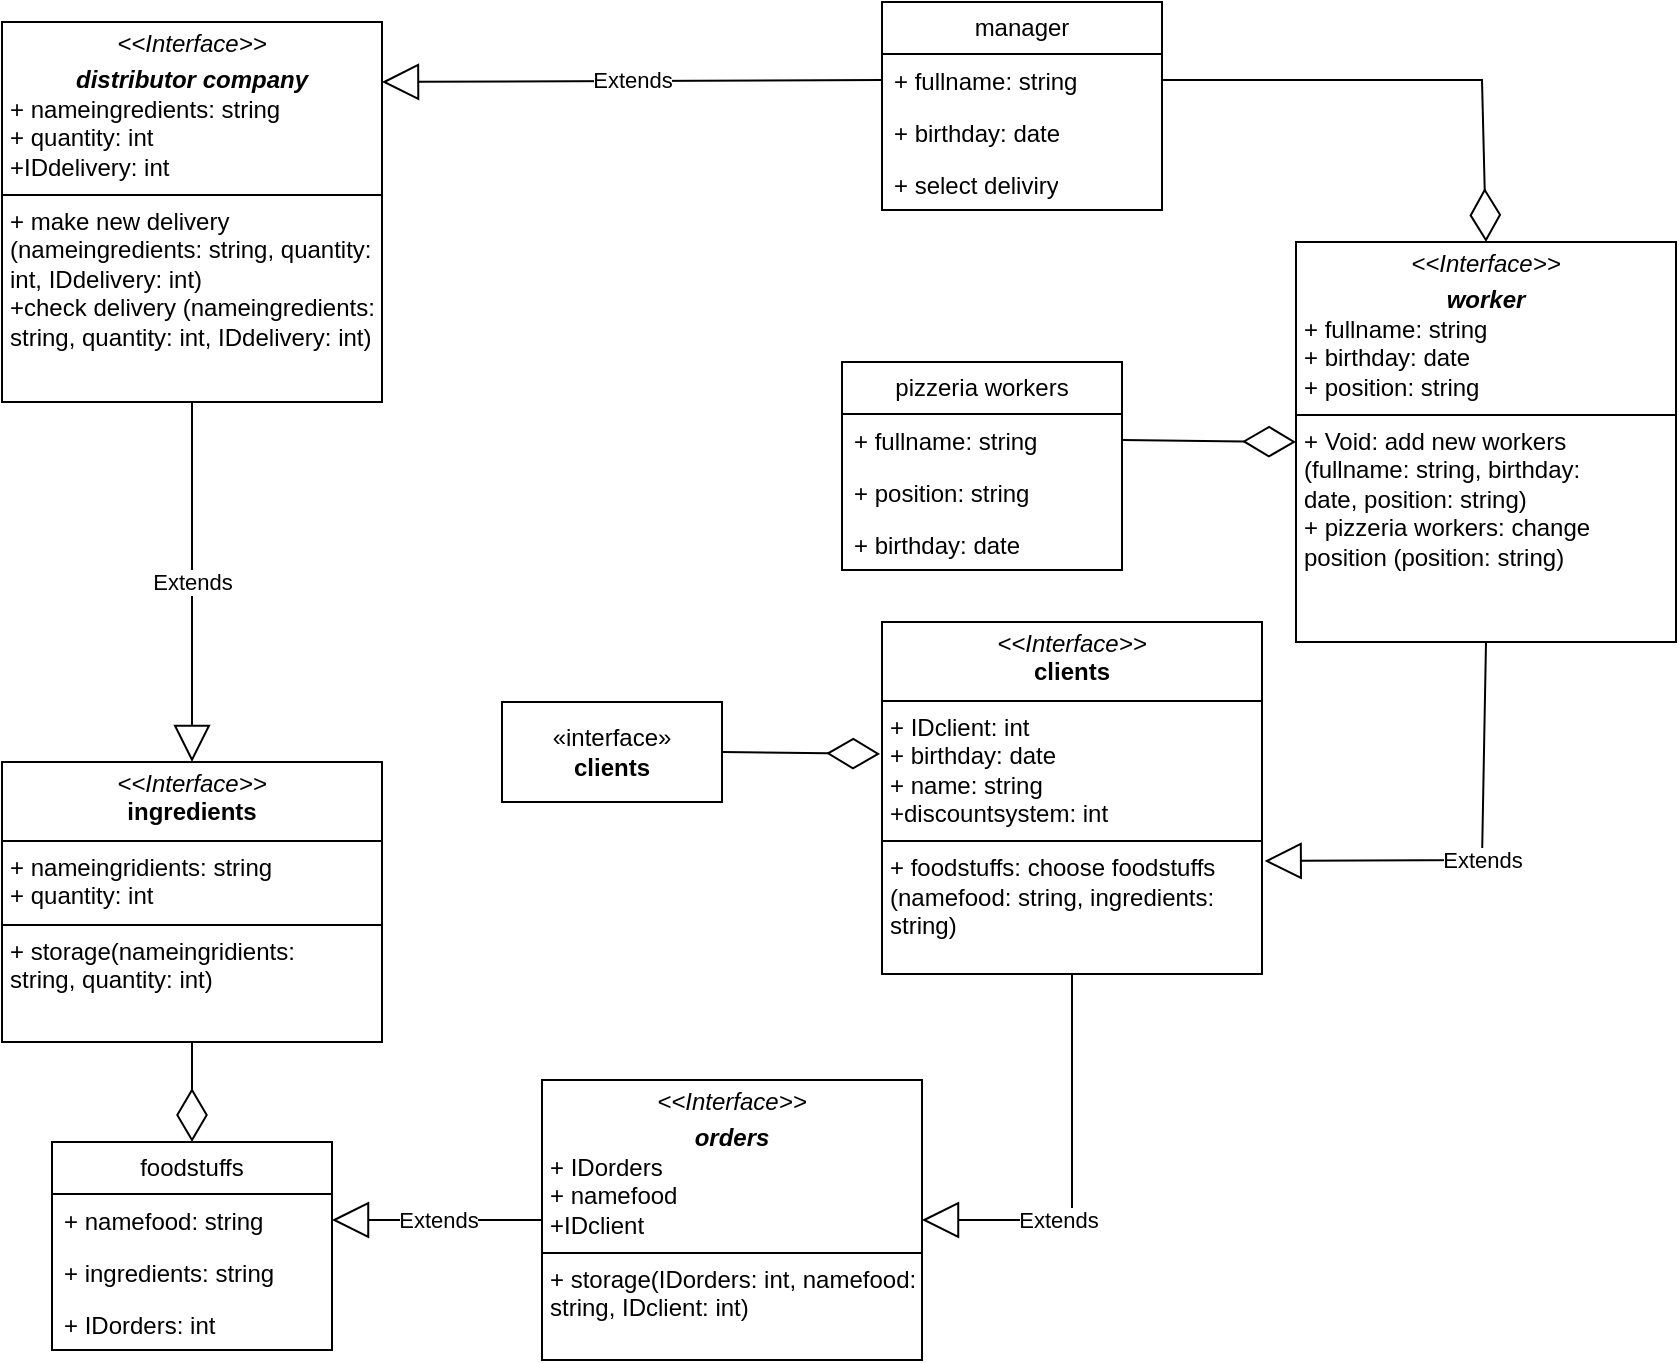 <mxfile version="24.2.5" type="device">
  <diagram id="C5RBs43oDa-KdzZeNtuy" name="Page-1">
    <mxGraphModel dx="1674" dy="780" grid="1" gridSize="10" guides="1" tooltips="1" connect="1" arrows="1" fold="1" page="1" pageScale="2" pageWidth="827" pageHeight="1169" math="0" shadow="0">
      <root>
        <mxCell id="WIyWlLk6GJQsqaUBKTNV-0" />
        <mxCell id="WIyWlLk6GJQsqaUBKTNV-1" parent="WIyWlLk6GJQsqaUBKTNV-0" />
        <mxCell id="GAqUOzcKo8ZWnfHHUoRW-12" value="&lt;p style=&quot;margin:0px;margin-top:4px;text-align:center;&quot;&gt;&lt;i&gt;&amp;lt;&amp;lt;Interface&amp;gt;&amp;gt;&lt;/i&gt;&lt;/p&gt;&lt;p style=&quot;margin:0px;margin-top:4px;text-align:center;&quot;&gt;&lt;i&gt;&lt;b&gt;worker&lt;/b&gt;&lt;/i&gt;&lt;br&gt;&lt;/p&gt;&lt;p style=&quot;margin:0px;margin-left:4px;&quot;&gt;+ fullname: string&lt;br&gt;+ birthday: date&lt;/p&gt;&lt;p style=&quot;margin:0px;margin-left:4px;&quot;&gt;+ position: string&lt;/p&gt;&lt;hr size=&quot;1&quot; style=&quot;border-style:solid;&quot;&gt;&lt;p style=&quot;margin:0px;margin-left:4px;&quot;&gt;+ Void: add new workers (&lt;span style=&quot;background-color: initial;&quot;&gt;fullname: string,&amp;nbsp;&lt;/span&gt;&lt;span style=&quot;background-color: initial;&quot;&gt;birthday: date,&amp;nbsp;&lt;/span&gt;&lt;span style=&quot;background-color: initial;&quot;&gt;position: string)&lt;/span&gt;&lt;/p&gt;&lt;p style=&quot;margin:0px;margin-left:4px;&quot;&gt;+ pizzeria workers: change position (position: string)&lt;/p&gt;" style="verticalAlign=top;align=left;overflow=fill;html=1;whiteSpace=wrap;" parent="WIyWlLk6GJQsqaUBKTNV-1" vertex="1">
          <mxGeometry x="827" y="320" width="190" height="200" as="geometry" />
        </mxCell>
        <mxCell id="GAqUOzcKo8ZWnfHHUoRW-13" value="foodstuffs" style="swimlane;fontStyle=0;childLayout=stackLayout;horizontal=1;startSize=26;fillColor=none;horizontalStack=0;resizeParent=1;resizeParentMax=0;resizeLast=0;collapsible=1;marginBottom=0;whiteSpace=wrap;html=1;" parent="WIyWlLk6GJQsqaUBKTNV-1" vertex="1">
          <mxGeometry x="205" y="770" width="140" height="104" as="geometry" />
        </mxCell>
        <mxCell id="GAqUOzcKo8ZWnfHHUoRW-14" value="+ namefood: string" style="text;strokeColor=none;fillColor=none;align=left;verticalAlign=top;spacingLeft=4;spacingRight=4;overflow=hidden;rotatable=0;points=[[0,0.5],[1,0.5]];portConstraint=eastwest;whiteSpace=wrap;html=1;" parent="GAqUOzcKo8ZWnfHHUoRW-13" vertex="1">
          <mxGeometry y="26" width="140" height="26" as="geometry" />
        </mxCell>
        <mxCell id="GAqUOzcKo8ZWnfHHUoRW-15" value="+ ingredients: string" style="text;strokeColor=none;fillColor=none;align=left;verticalAlign=top;spacingLeft=4;spacingRight=4;overflow=hidden;rotatable=0;points=[[0,0.5],[1,0.5]];portConstraint=eastwest;whiteSpace=wrap;html=1;" parent="GAqUOzcKo8ZWnfHHUoRW-13" vertex="1">
          <mxGeometry y="52" width="140" height="26" as="geometry" />
        </mxCell>
        <mxCell id="GAqUOzcKo8ZWnfHHUoRW-16" value="+ IDorders: int" style="text;strokeColor=none;fillColor=none;align=left;verticalAlign=top;spacingLeft=4;spacingRight=4;overflow=hidden;rotatable=0;points=[[0,0.5],[1,0.5]];portConstraint=eastwest;whiteSpace=wrap;html=1;" parent="GAqUOzcKo8ZWnfHHUoRW-13" vertex="1">
          <mxGeometry y="78" width="140" height="26" as="geometry" />
        </mxCell>
        <mxCell id="GAqUOzcKo8ZWnfHHUoRW-17" value="&lt;p style=&quot;margin:0px;margin-top:4px;text-align:center;&quot;&gt;&lt;i&gt;&amp;lt;&amp;lt;Interface&amp;gt;&amp;gt;&lt;/i&gt;&lt;br&gt;&lt;b&gt;ingredients&lt;/b&gt;&lt;/p&gt;&lt;hr size=&quot;1&quot; style=&quot;border-style:solid;&quot;&gt;&lt;p style=&quot;margin:0px;margin-left:4px;&quot;&gt;+ nameingridients: string&lt;br&gt;+ quantity: int&lt;/p&gt;&lt;hr size=&quot;1&quot; style=&quot;border-style:solid;&quot;&gt;&lt;p style=&quot;margin:0px;margin-left:4px;&quot;&gt;+ storage(&lt;span style=&quot;background-color: initial;&quot;&gt;nameingridients: string,&amp;nbsp;&lt;/span&gt;&lt;span style=&quot;background-color: initial;&quot;&gt;quantity: int)&lt;/span&gt;&lt;span style=&quot;background-color: initial;&quot;&gt;&lt;br&gt;&lt;/span&gt;&lt;/p&gt;" style="verticalAlign=top;align=left;overflow=fill;html=1;whiteSpace=wrap;" parent="WIyWlLk6GJQsqaUBKTNV-1" vertex="1">
          <mxGeometry x="180" y="580" width="190" height="140" as="geometry" />
        </mxCell>
        <mxCell id="GAqUOzcKo8ZWnfHHUoRW-22" value="" style="endArrow=diamondThin;endFill=0;endSize=24;html=1;rounded=0;exitX=0.5;exitY=1;exitDx=0;exitDy=0;entryX=0.5;entryY=0;entryDx=0;entryDy=0;" parent="WIyWlLk6GJQsqaUBKTNV-1" source="GAqUOzcKo8ZWnfHHUoRW-17" target="GAqUOzcKo8ZWnfHHUoRW-13" edge="1">
          <mxGeometry width="160" relative="1" as="geometry">
            <mxPoint x="530" y="403" as="sourcePoint" />
            <mxPoint x="275" y="790" as="targetPoint" />
          </mxGeometry>
        </mxCell>
        <mxCell id="GAqUOzcKo8ZWnfHHUoRW-24" value="&lt;p style=&quot;margin:0px;margin-top:4px;text-align:center;&quot;&gt;&lt;i&gt;&amp;lt;&amp;lt;Interface&amp;gt;&amp;gt;&lt;/i&gt;&lt;/p&gt;&lt;p style=&quot;margin:0px;margin-top:4px;text-align:center;&quot;&gt;&lt;i&gt;&lt;b&gt;orders&lt;/b&gt;&lt;/i&gt;&lt;br&gt;&lt;/p&gt;&lt;p style=&quot;margin:0px;margin-left:4px;&quot;&gt;+ IDorders&lt;br&gt;+ namefood&lt;/p&gt;&lt;p style=&quot;margin:0px;margin-left:4px;&quot;&gt;&lt;span style=&quot;background-color: initial;&quot;&gt;+IDclient&lt;/span&gt;&lt;/p&gt;&lt;hr size=&quot;1&quot; style=&quot;border-style:solid;&quot;&gt;&lt;p style=&quot;margin:0px;margin-left:4px;&quot;&gt;+ storage(IDorders: int, namefood: string, IDclient: int)&lt;br&gt;&lt;/p&gt;" style="verticalAlign=top;align=left;overflow=fill;html=1;whiteSpace=wrap;" parent="WIyWlLk6GJQsqaUBKTNV-1" vertex="1">
          <mxGeometry x="450" y="739" width="190" height="140" as="geometry" />
        </mxCell>
        <mxCell id="GAqUOzcKo8ZWnfHHUoRW-25" value="Extends" style="endArrow=block;endSize=16;endFill=0;html=1;rounded=0;exitX=0;exitY=0.5;exitDx=0;exitDy=0;entryX=1;entryY=0.5;entryDx=0;entryDy=0;" parent="WIyWlLk6GJQsqaUBKTNV-1" source="GAqUOzcKo8ZWnfHHUoRW-24" target="GAqUOzcKo8ZWnfHHUoRW-14" edge="1">
          <mxGeometry width="160" relative="1" as="geometry">
            <mxPoint x="360" y="440" as="sourcePoint" />
            <mxPoint x="520" y="440" as="targetPoint" />
          </mxGeometry>
        </mxCell>
        <mxCell id="GAqUOzcKo8ZWnfHHUoRW-26" value="manager" style="swimlane;fontStyle=0;childLayout=stackLayout;horizontal=1;startSize=26;fillColor=none;horizontalStack=0;resizeParent=1;resizeParentMax=0;resizeLast=0;collapsible=1;marginBottom=0;whiteSpace=wrap;html=1;" parent="WIyWlLk6GJQsqaUBKTNV-1" vertex="1">
          <mxGeometry x="620" y="200" width="140" height="104" as="geometry" />
        </mxCell>
        <mxCell id="GAqUOzcKo8ZWnfHHUoRW-27" value="+ fullname: string" style="text;strokeColor=none;fillColor=none;align=left;verticalAlign=top;spacingLeft=4;spacingRight=4;overflow=hidden;rotatable=0;points=[[0,0.5],[1,0.5]];portConstraint=eastwest;whiteSpace=wrap;html=1;" parent="GAqUOzcKo8ZWnfHHUoRW-26" vertex="1">
          <mxGeometry y="26" width="140" height="26" as="geometry" />
        </mxCell>
        <mxCell id="GAqUOzcKo8ZWnfHHUoRW-28" value="+ birthday: date" style="text;strokeColor=none;fillColor=none;align=left;verticalAlign=top;spacingLeft=4;spacingRight=4;overflow=hidden;rotatable=0;points=[[0,0.5],[1,0.5]];portConstraint=eastwest;whiteSpace=wrap;html=1;" parent="GAqUOzcKo8ZWnfHHUoRW-26" vertex="1">
          <mxGeometry y="52" width="140" height="26" as="geometry" />
        </mxCell>
        <mxCell id="GAqUOzcKo8ZWnfHHUoRW-29" value="+ select deliviry" style="text;strokeColor=none;fillColor=none;align=left;verticalAlign=top;spacingLeft=4;spacingRight=4;overflow=hidden;rotatable=0;points=[[0,0.5],[1,0.5]];portConstraint=eastwest;whiteSpace=wrap;html=1;" parent="GAqUOzcKo8ZWnfHHUoRW-26" vertex="1">
          <mxGeometry y="78" width="140" height="26" as="geometry" />
        </mxCell>
        <mxCell id="GAqUOzcKo8ZWnfHHUoRW-30" value="pizzeria workers" style="swimlane;fontStyle=0;childLayout=stackLayout;horizontal=1;startSize=26;fillColor=none;horizontalStack=0;resizeParent=1;resizeParentMax=0;resizeLast=0;collapsible=1;marginBottom=0;whiteSpace=wrap;html=1;" parent="WIyWlLk6GJQsqaUBKTNV-1" vertex="1">
          <mxGeometry x="600" y="380" width="140" height="104" as="geometry" />
        </mxCell>
        <mxCell id="GAqUOzcKo8ZWnfHHUoRW-31" value="+ fullname: string" style="text;strokeColor=none;fillColor=none;align=left;verticalAlign=top;spacingLeft=4;spacingRight=4;overflow=hidden;rotatable=0;points=[[0,0.5],[1,0.5]];portConstraint=eastwest;whiteSpace=wrap;html=1;" parent="GAqUOzcKo8ZWnfHHUoRW-30" vertex="1">
          <mxGeometry y="26" width="140" height="26" as="geometry" />
        </mxCell>
        <mxCell id="GAqUOzcKo8ZWnfHHUoRW-32" value="+ position: string" style="text;strokeColor=none;fillColor=none;align=left;verticalAlign=top;spacingLeft=4;spacingRight=4;overflow=hidden;rotatable=0;points=[[0,0.5],[1,0.5]];portConstraint=eastwest;whiteSpace=wrap;html=1;" parent="GAqUOzcKo8ZWnfHHUoRW-30" vertex="1">
          <mxGeometry y="52" width="140" height="26" as="geometry" />
        </mxCell>
        <mxCell id="GAqUOzcKo8ZWnfHHUoRW-33" value="+ birthday: date" style="text;strokeColor=none;fillColor=none;align=left;verticalAlign=top;spacingLeft=4;spacingRight=4;overflow=hidden;rotatable=0;points=[[0,0.5],[1,0.5]];portConstraint=eastwest;whiteSpace=wrap;html=1;" parent="GAqUOzcKo8ZWnfHHUoRW-30" vertex="1">
          <mxGeometry y="78" width="140" height="26" as="geometry" />
        </mxCell>
        <mxCell id="GAqUOzcKo8ZWnfHHUoRW-34" value="" style="endArrow=diamondThin;endFill=0;endSize=24;html=1;rounded=0;entryX=0.5;entryY=0;entryDx=0;entryDy=0;exitX=1;exitY=0.5;exitDx=0;exitDy=0;" parent="WIyWlLk6GJQsqaUBKTNV-1" source="GAqUOzcKo8ZWnfHHUoRW-27" target="GAqUOzcKo8ZWnfHHUoRW-12" edge="1">
          <mxGeometry width="160" relative="1" as="geometry">
            <mxPoint x="750" y="200" as="sourcePoint" />
            <mxPoint x="725" y="271" as="targetPoint" />
            <Array as="points">
              <mxPoint x="920" y="239" />
            </Array>
          </mxGeometry>
        </mxCell>
        <mxCell id="GAqUOzcKo8ZWnfHHUoRW-35" value="" style="endArrow=diamondThin;endFill=0;endSize=24;html=1;rounded=0;exitX=1;exitY=0.5;exitDx=0;exitDy=0;entryX=0;entryY=0.5;entryDx=0;entryDy=0;" parent="WIyWlLk6GJQsqaUBKTNV-1" source="GAqUOzcKo8ZWnfHHUoRW-31" target="GAqUOzcKo8ZWnfHHUoRW-12" edge="1">
          <mxGeometry width="160" relative="1" as="geometry">
            <mxPoint x="1050" y="220" as="sourcePoint" />
            <mxPoint x="1145" y="221" as="targetPoint" />
          </mxGeometry>
        </mxCell>
        <mxCell id="GAqUOzcKo8ZWnfHHUoRW-36" value="&lt;p style=&quot;margin:0px;margin-top:4px;text-align:center;&quot;&gt;&lt;i&gt;&amp;lt;&amp;lt;Interface&amp;gt;&amp;gt;&lt;/i&gt;&lt;br&gt;&lt;b&gt;clients&lt;/b&gt;&lt;/p&gt;&lt;hr size=&quot;1&quot; style=&quot;border-style:solid;&quot;&gt;&lt;p style=&quot;margin:0px;margin-left:4px;&quot;&gt;+ IDclient: int&lt;br&gt;+ birthday: date&lt;/p&gt;&lt;p style=&quot;margin:0px;margin-left:4px;&quot;&gt;+ name: string&lt;/p&gt;&lt;p style=&quot;margin:0px;margin-left:4px;&quot;&gt;+discountsystem: int&lt;/p&gt;&lt;hr size=&quot;1&quot; style=&quot;border-style:solid;&quot;&gt;&lt;p style=&quot;margin:0px;margin-left:4px;&quot;&gt;+ foodstuffs: choose foodstuffs (namefood: string, ingredients: string)&lt;br&gt;&lt;/p&gt;" style="verticalAlign=top;align=left;overflow=fill;html=1;whiteSpace=wrap;" parent="WIyWlLk6GJQsqaUBKTNV-1" vertex="1">
          <mxGeometry x="620" y="510" width="190" height="176" as="geometry" />
        </mxCell>
        <mxCell id="GAqUOzcKo8ZWnfHHUoRW-37" value="Extends" style="endArrow=block;endSize=16;endFill=0;html=1;rounded=0;exitX=0.5;exitY=1;exitDx=0;exitDy=0;entryX=1.007;entryY=0.679;entryDx=0;entryDy=0;entryPerimeter=0;" parent="WIyWlLk6GJQsqaUBKTNV-1" source="GAqUOzcKo8ZWnfHHUoRW-12" target="GAqUOzcKo8ZWnfHHUoRW-36" edge="1">
          <mxGeometry width="160" relative="1" as="geometry">
            <mxPoint x="610" y="310" as="sourcePoint" />
            <mxPoint x="770" y="310" as="targetPoint" />
            <Array as="points">
              <mxPoint x="920" y="629" />
            </Array>
          </mxGeometry>
        </mxCell>
        <mxCell id="GAqUOzcKo8ZWnfHHUoRW-38" value="Extends" style="endArrow=block;endSize=16;endFill=0;html=1;rounded=0;exitX=0.5;exitY=1;exitDx=0;exitDy=0;entryX=1;entryY=0.5;entryDx=0;entryDy=0;" parent="WIyWlLk6GJQsqaUBKTNV-1" source="GAqUOzcKo8ZWnfHHUoRW-36" target="GAqUOzcKo8ZWnfHHUoRW-24" edge="1">
          <mxGeometry x="0.318" width="160" relative="1" as="geometry">
            <mxPoint x="610" y="310" as="sourcePoint" />
            <mxPoint x="770" y="310" as="targetPoint" />
            <Array as="points">
              <mxPoint x="715" y="809" />
            </Array>
            <mxPoint as="offset" />
          </mxGeometry>
        </mxCell>
        <mxCell id="GAqUOzcKo8ZWnfHHUoRW-39" value="&lt;p style=&quot;margin:0px;margin-top:4px;text-align:center;&quot;&gt;&lt;i&gt;&amp;lt;&amp;lt;Interface&amp;gt;&amp;gt;&lt;/i&gt;&lt;/p&gt;&lt;p style=&quot;margin:0px;margin-top:4px;text-align:center;&quot;&gt;&lt;i&gt;&lt;b&gt;distributor company&lt;/b&gt;&lt;/i&gt;&lt;br&gt;&lt;/p&gt;&lt;p style=&quot;margin:0px;margin-left:4px;&quot;&gt;+ nameingredients: string&lt;br&gt;+ quantity: int&lt;/p&gt;&lt;p style=&quot;margin:0px;margin-left:4px;&quot;&gt;+IDdelivery: int&lt;/p&gt;&lt;hr size=&quot;1&quot; style=&quot;border-style:solid;&quot;&gt;&lt;p style=&quot;margin:0px;margin-left:4px;&quot;&gt;+ make new delivery (nameingredients: string, quantity: int, IDdelivery: int)&lt;/p&gt;&lt;p style=&quot;margin:0px;margin-left:4px;&quot;&gt;+check delivery (nameingredients: string, quantity: int, IDdelivery: int)&lt;/p&gt;" style="verticalAlign=top;align=left;overflow=fill;html=1;whiteSpace=wrap;" parent="WIyWlLk6GJQsqaUBKTNV-1" vertex="1">
          <mxGeometry x="180" y="210" width="190" height="190" as="geometry" />
        </mxCell>
        <mxCell id="GAqUOzcKo8ZWnfHHUoRW-41" value="Extends" style="endArrow=block;endSize=16;endFill=0;html=1;rounded=0;exitX=0.5;exitY=1;exitDx=0;exitDy=0;entryX=0.5;entryY=0;entryDx=0;entryDy=0;" parent="WIyWlLk6GJQsqaUBKTNV-1" source="GAqUOzcKo8ZWnfHHUoRW-39" target="GAqUOzcKo8ZWnfHHUoRW-17" edge="1">
          <mxGeometry width="160" relative="1" as="geometry">
            <mxPoint x="350" y="430" as="sourcePoint" />
            <mxPoint x="510" y="430" as="targetPoint" />
          </mxGeometry>
        </mxCell>
        <mxCell id="GAqUOzcKo8ZWnfHHUoRW-42" value="Extends" style="endArrow=block;endSize=16;endFill=0;html=1;rounded=0;exitX=0;exitY=0.5;exitDx=0;exitDy=0;" parent="WIyWlLk6GJQsqaUBKTNV-1" source="GAqUOzcKo8ZWnfHHUoRW-27" edge="1">
          <mxGeometry width="160" relative="1" as="geometry">
            <mxPoint x="460" y="450" as="sourcePoint" />
            <mxPoint x="370" y="240" as="targetPoint" />
          </mxGeometry>
        </mxCell>
        <mxCell id="GAqUOzcKo8ZWnfHHUoRW-43" value="«interface»&lt;br&gt;&lt;b&gt;clients&lt;/b&gt;" style="html=1;whiteSpace=wrap;" parent="WIyWlLk6GJQsqaUBKTNV-1" vertex="1">
          <mxGeometry x="430" y="550" width="110" height="50" as="geometry" />
        </mxCell>
        <mxCell id="GAqUOzcKo8ZWnfHHUoRW-44" value="" style="endArrow=diamondThin;endFill=0;endSize=24;html=1;rounded=0;exitX=1;exitY=0.5;exitDx=0;exitDy=0;entryX=-0.005;entryY=0.375;entryDx=0;entryDy=0;entryPerimeter=0;" parent="WIyWlLk6GJQsqaUBKTNV-1" source="GAqUOzcKo8ZWnfHHUoRW-43" target="GAqUOzcKo8ZWnfHHUoRW-36" edge="1">
          <mxGeometry width="160" relative="1" as="geometry">
            <mxPoint x="460" y="630" as="sourcePoint" />
            <mxPoint x="620" y="630" as="targetPoint" />
          </mxGeometry>
        </mxCell>
      </root>
    </mxGraphModel>
  </diagram>
</mxfile>
